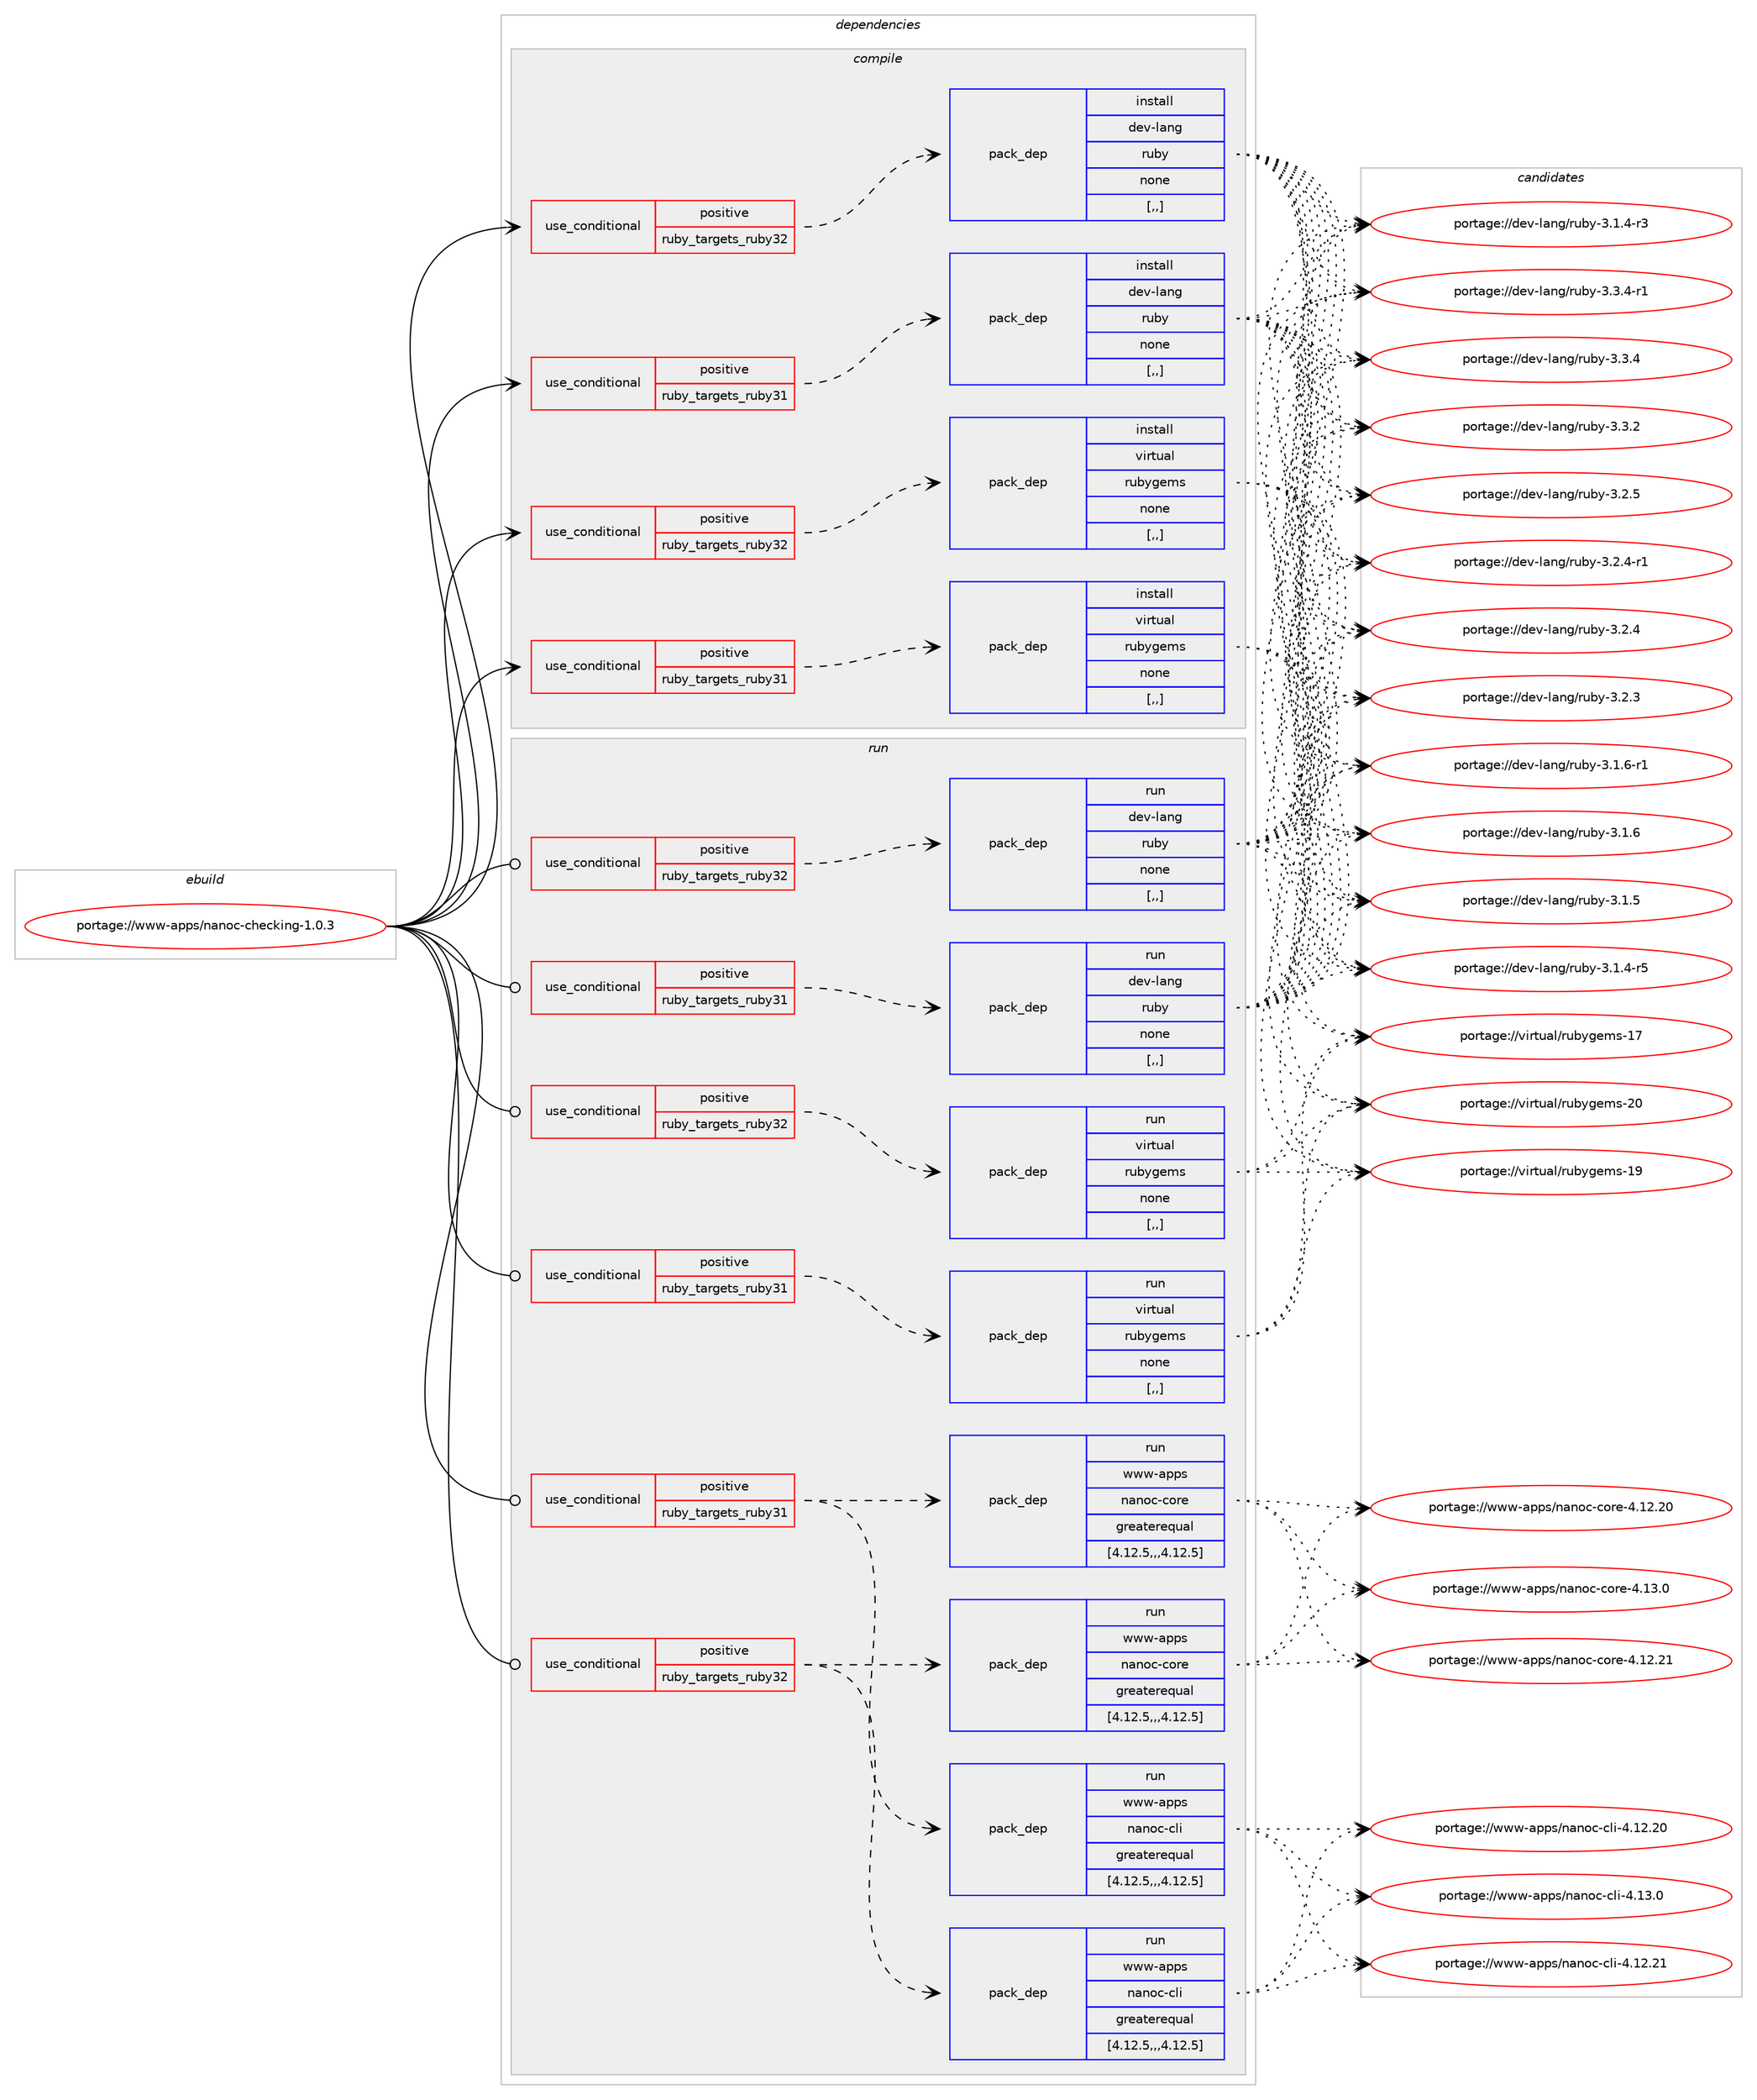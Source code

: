 digraph prolog {

# *************
# Graph options
# *************

newrank=true;
concentrate=true;
compound=true;
graph [rankdir=LR,fontname=Helvetica,fontsize=10,ranksep=1.5];#, ranksep=2.5, nodesep=0.2];
edge  [arrowhead=vee];
node  [fontname=Helvetica,fontsize=10];

# **********
# The ebuild
# **********

subgraph cluster_leftcol {
color=gray;
label=<<i>ebuild</i>>;
id [label="portage://www-apps/nanoc-checking-1.0.3", color=red, width=4, href="../www-apps/nanoc-checking-1.0.3.svg"];
}

# ****************
# The dependencies
# ****************

subgraph cluster_midcol {
color=gray;
label=<<i>dependencies</i>>;
subgraph cluster_compile {
fillcolor="#eeeeee";
style=filled;
label=<<i>compile</i>>;
subgraph cond119120 {
dependency447331 [label=<<TABLE BORDER="0" CELLBORDER="1" CELLSPACING="0" CELLPADDING="4"><TR><TD ROWSPAN="3" CELLPADDING="10">use_conditional</TD></TR><TR><TD>positive</TD></TR><TR><TD>ruby_targets_ruby31</TD></TR></TABLE>>, shape=none, color=red];
subgraph pack324912 {
dependency447332 [label=<<TABLE BORDER="0" CELLBORDER="1" CELLSPACING="0" CELLPADDING="4" WIDTH="220"><TR><TD ROWSPAN="6" CELLPADDING="30">pack_dep</TD></TR><TR><TD WIDTH="110">install</TD></TR><TR><TD>dev-lang</TD></TR><TR><TD>ruby</TD></TR><TR><TD>none</TD></TR><TR><TD>[,,]</TD></TR></TABLE>>, shape=none, color=blue];
}
dependency447331:e -> dependency447332:w [weight=20,style="dashed",arrowhead="vee"];
}
id:e -> dependency447331:w [weight=20,style="solid",arrowhead="vee"];
subgraph cond119121 {
dependency447333 [label=<<TABLE BORDER="0" CELLBORDER="1" CELLSPACING="0" CELLPADDING="4"><TR><TD ROWSPAN="3" CELLPADDING="10">use_conditional</TD></TR><TR><TD>positive</TD></TR><TR><TD>ruby_targets_ruby31</TD></TR></TABLE>>, shape=none, color=red];
subgraph pack324913 {
dependency447334 [label=<<TABLE BORDER="0" CELLBORDER="1" CELLSPACING="0" CELLPADDING="4" WIDTH="220"><TR><TD ROWSPAN="6" CELLPADDING="30">pack_dep</TD></TR><TR><TD WIDTH="110">install</TD></TR><TR><TD>virtual</TD></TR><TR><TD>rubygems</TD></TR><TR><TD>none</TD></TR><TR><TD>[,,]</TD></TR></TABLE>>, shape=none, color=blue];
}
dependency447333:e -> dependency447334:w [weight=20,style="dashed",arrowhead="vee"];
}
id:e -> dependency447333:w [weight=20,style="solid",arrowhead="vee"];
subgraph cond119122 {
dependency447335 [label=<<TABLE BORDER="0" CELLBORDER="1" CELLSPACING="0" CELLPADDING="4"><TR><TD ROWSPAN="3" CELLPADDING="10">use_conditional</TD></TR><TR><TD>positive</TD></TR><TR><TD>ruby_targets_ruby32</TD></TR></TABLE>>, shape=none, color=red];
subgraph pack324914 {
dependency447336 [label=<<TABLE BORDER="0" CELLBORDER="1" CELLSPACING="0" CELLPADDING="4" WIDTH="220"><TR><TD ROWSPAN="6" CELLPADDING="30">pack_dep</TD></TR><TR><TD WIDTH="110">install</TD></TR><TR><TD>dev-lang</TD></TR><TR><TD>ruby</TD></TR><TR><TD>none</TD></TR><TR><TD>[,,]</TD></TR></TABLE>>, shape=none, color=blue];
}
dependency447335:e -> dependency447336:w [weight=20,style="dashed",arrowhead="vee"];
}
id:e -> dependency447335:w [weight=20,style="solid",arrowhead="vee"];
subgraph cond119123 {
dependency447337 [label=<<TABLE BORDER="0" CELLBORDER="1" CELLSPACING="0" CELLPADDING="4"><TR><TD ROWSPAN="3" CELLPADDING="10">use_conditional</TD></TR><TR><TD>positive</TD></TR><TR><TD>ruby_targets_ruby32</TD></TR></TABLE>>, shape=none, color=red];
subgraph pack324915 {
dependency447338 [label=<<TABLE BORDER="0" CELLBORDER="1" CELLSPACING="0" CELLPADDING="4" WIDTH="220"><TR><TD ROWSPAN="6" CELLPADDING="30">pack_dep</TD></TR><TR><TD WIDTH="110">install</TD></TR><TR><TD>virtual</TD></TR><TR><TD>rubygems</TD></TR><TR><TD>none</TD></TR><TR><TD>[,,]</TD></TR></TABLE>>, shape=none, color=blue];
}
dependency447337:e -> dependency447338:w [weight=20,style="dashed",arrowhead="vee"];
}
id:e -> dependency447337:w [weight=20,style="solid",arrowhead="vee"];
}
subgraph cluster_compileandrun {
fillcolor="#eeeeee";
style=filled;
label=<<i>compile and run</i>>;
}
subgraph cluster_run {
fillcolor="#eeeeee";
style=filled;
label=<<i>run</i>>;
subgraph cond119124 {
dependency447339 [label=<<TABLE BORDER="0" CELLBORDER="1" CELLSPACING="0" CELLPADDING="4"><TR><TD ROWSPAN="3" CELLPADDING="10">use_conditional</TD></TR><TR><TD>positive</TD></TR><TR><TD>ruby_targets_ruby31</TD></TR></TABLE>>, shape=none, color=red];
subgraph pack324916 {
dependency447340 [label=<<TABLE BORDER="0" CELLBORDER="1" CELLSPACING="0" CELLPADDING="4" WIDTH="220"><TR><TD ROWSPAN="6" CELLPADDING="30">pack_dep</TD></TR><TR><TD WIDTH="110">run</TD></TR><TR><TD>dev-lang</TD></TR><TR><TD>ruby</TD></TR><TR><TD>none</TD></TR><TR><TD>[,,]</TD></TR></TABLE>>, shape=none, color=blue];
}
dependency447339:e -> dependency447340:w [weight=20,style="dashed",arrowhead="vee"];
}
id:e -> dependency447339:w [weight=20,style="solid",arrowhead="odot"];
subgraph cond119125 {
dependency447341 [label=<<TABLE BORDER="0" CELLBORDER="1" CELLSPACING="0" CELLPADDING="4"><TR><TD ROWSPAN="3" CELLPADDING="10">use_conditional</TD></TR><TR><TD>positive</TD></TR><TR><TD>ruby_targets_ruby31</TD></TR></TABLE>>, shape=none, color=red];
subgraph pack324917 {
dependency447342 [label=<<TABLE BORDER="0" CELLBORDER="1" CELLSPACING="0" CELLPADDING="4" WIDTH="220"><TR><TD ROWSPAN="6" CELLPADDING="30">pack_dep</TD></TR><TR><TD WIDTH="110">run</TD></TR><TR><TD>virtual</TD></TR><TR><TD>rubygems</TD></TR><TR><TD>none</TD></TR><TR><TD>[,,]</TD></TR></TABLE>>, shape=none, color=blue];
}
dependency447341:e -> dependency447342:w [weight=20,style="dashed",arrowhead="vee"];
}
id:e -> dependency447341:w [weight=20,style="solid",arrowhead="odot"];
subgraph cond119126 {
dependency447343 [label=<<TABLE BORDER="0" CELLBORDER="1" CELLSPACING="0" CELLPADDING="4"><TR><TD ROWSPAN="3" CELLPADDING="10">use_conditional</TD></TR><TR><TD>positive</TD></TR><TR><TD>ruby_targets_ruby31</TD></TR></TABLE>>, shape=none, color=red];
subgraph pack324918 {
dependency447344 [label=<<TABLE BORDER="0" CELLBORDER="1" CELLSPACING="0" CELLPADDING="4" WIDTH="220"><TR><TD ROWSPAN="6" CELLPADDING="30">pack_dep</TD></TR><TR><TD WIDTH="110">run</TD></TR><TR><TD>www-apps</TD></TR><TR><TD>nanoc-cli</TD></TR><TR><TD>greaterequal</TD></TR><TR><TD>[4.12.5,,,4.12.5]</TD></TR></TABLE>>, shape=none, color=blue];
}
dependency447343:e -> dependency447344:w [weight=20,style="dashed",arrowhead="vee"];
subgraph pack324919 {
dependency447345 [label=<<TABLE BORDER="0" CELLBORDER="1" CELLSPACING="0" CELLPADDING="4" WIDTH="220"><TR><TD ROWSPAN="6" CELLPADDING="30">pack_dep</TD></TR><TR><TD WIDTH="110">run</TD></TR><TR><TD>www-apps</TD></TR><TR><TD>nanoc-core</TD></TR><TR><TD>greaterequal</TD></TR><TR><TD>[4.12.5,,,4.12.5]</TD></TR></TABLE>>, shape=none, color=blue];
}
dependency447343:e -> dependency447345:w [weight=20,style="dashed",arrowhead="vee"];
}
id:e -> dependency447343:w [weight=20,style="solid",arrowhead="odot"];
subgraph cond119127 {
dependency447346 [label=<<TABLE BORDER="0" CELLBORDER="1" CELLSPACING="0" CELLPADDING="4"><TR><TD ROWSPAN="3" CELLPADDING="10">use_conditional</TD></TR><TR><TD>positive</TD></TR><TR><TD>ruby_targets_ruby32</TD></TR></TABLE>>, shape=none, color=red];
subgraph pack324920 {
dependency447347 [label=<<TABLE BORDER="0" CELLBORDER="1" CELLSPACING="0" CELLPADDING="4" WIDTH="220"><TR><TD ROWSPAN="6" CELLPADDING="30">pack_dep</TD></TR><TR><TD WIDTH="110">run</TD></TR><TR><TD>dev-lang</TD></TR><TR><TD>ruby</TD></TR><TR><TD>none</TD></TR><TR><TD>[,,]</TD></TR></TABLE>>, shape=none, color=blue];
}
dependency447346:e -> dependency447347:w [weight=20,style="dashed",arrowhead="vee"];
}
id:e -> dependency447346:w [weight=20,style="solid",arrowhead="odot"];
subgraph cond119128 {
dependency447348 [label=<<TABLE BORDER="0" CELLBORDER="1" CELLSPACING="0" CELLPADDING="4"><TR><TD ROWSPAN="3" CELLPADDING="10">use_conditional</TD></TR><TR><TD>positive</TD></TR><TR><TD>ruby_targets_ruby32</TD></TR></TABLE>>, shape=none, color=red];
subgraph pack324921 {
dependency447349 [label=<<TABLE BORDER="0" CELLBORDER="1" CELLSPACING="0" CELLPADDING="4" WIDTH="220"><TR><TD ROWSPAN="6" CELLPADDING="30">pack_dep</TD></TR><TR><TD WIDTH="110">run</TD></TR><TR><TD>virtual</TD></TR><TR><TD>rubygems</TD></TR><TR><TD>none</TD></TR><TR><TD>[,,]</TD></TR></TABLE>>, shape=none, color=blue];
}
dependency447348:e -> dependency447349:w [weight=20,style="dashed",arrowhead="vee"];
}
id:e -> dependency447348:w [weight=20,style="solid",arrowhead="odot"];
subgraph cond119129 {
dependency447350 [label=<<TABLE BORDER="0" CELLBORDER="1" CELLSPACING="0" CELLPADDING="4"><TR><TD ROWSPAN="3" CELLPADDING="10">use_conditional</TD></TR><TR><TD>positive</TD></TR><TR><TD>ruby_targets_ruby32</TD></TR></TABLE>>, shape=none, color=red];
subgraph pack324922 {
dependency447351 [label=<<TABLE BORDER="0" CELLBORDER="1" CELLSPACING="0" CELLPADDING="4" WIDTH="220"><TR><TD ROWSPAN="6" CELLPADDING="30">pack_dep</TD></TR><TR><TD WIDTH="110">run</TD></TR><TR><TD>www-apps</TD></TR><TR><TD>nanoc-cli</TD></TR><TR><TD>greaterequal</TD></TR><TR><TD>[4.12.5,,,4.12.5]</TD></TR></TABLE>>, shape=none, color=blue];
}
dependency447350:e -> dependency447351:w [weight=20,style="dashed",arrowhead="vee"];
subgraph pack324923 {
dependency447352 [label=<<TABLE BORDER="0" CELLBORDER="1" CELLSPACING="0" CELLPADDING="4" WIDTH="220"><TR><TD ROWSPAN="6" CELLPADDING="30">pack_dep</TD></TR><TR><TD WIDTH="110">run</TD></TR><TR><TD>www-apps</TD></TR><TR><TD>nanoc-core</TD></TR><TR><TD>greaterequal</TD></TR><TR><TD>[4.12.5,,,4.12.5]</TD></TR></TABLE>>, shape=none, color=blue];
}
dependency447350:e -> dependency447352:w [weight=20,style="dashed",arrowhead="vee"];
}
id:e -> dependency447350:w [weight=20,style="solid",arrowhead="odot"];
}
}

# **************
# The candidates
# **************

subgraph cluster_choices {
rank=same;
color=gray;
label=<<i>candidates</i>>;

subgraph choice324912 {
color=black;
nodesep=1;
choice100101118451089711010347114117981214551465146524511449 [label="portage://dev-lang/ruby-3.3.4-r1", color=red, width=4,href="../dev-lang/ruby-3.3.4-r1.svg"];
choice10010111845108971101034711411798121455146514652 [label="portage://dev-lang/ruby-3.3.4", color=red, width=4,href="../dev-lang/ruby-3.3.4.svg"];
choice10010111845108971101034711411798121455146514650 [label="portage://dev-lang/ruby-3.3.2", color=red, width=4,href="../dev-lang/ruby-3.3.2.svg"];
choice10010111845108971101034711411798121455146504653 [label="portage://dev-lang/ruby-3.2.5", color=red, width=4,href="../dev-lang/ruby-3.2.5.svg"];
choice100101118451089711010347114117981214551465046524511449 [label="portage://dev-lang/ruby-3.2.4-r1", color=red, width=4,href="../dev-lang/ruby-3.2.4-r1.svg"];
choice10010111845108971101034711411798121455146504652 [label="portage://dev-lang/ruby-3.2.4", color=red, width=4,href="../dev-lang/ruby-3.2.4.svg"];
choice10010111845108971101034711411798121455146504651 [label="portage://dev-lang/ruby-3.2.3", color=red, width=4,href="../dev-lang/ruby-3.2.3.svg"];
choice100101118451089711010347114117981214551464946544511449 [label="portage://dev-lang/ruby-3.1.6-r1", color=red, width=4,href="../dev-lang/ruby-3.1.6-r1.svg"];
choice10010111845108971101034711411798121455146494654 [label="portage://dev-lang/ruby-3.1.6", color=red, width=4,href="../dev-lang/ruby-3.1.6.svg"];
choice10010111845108971101034711411798121455146494653 [label="portage://dev-lang/ruby-3.1.5", color=red, width=4,href="../dev-lang/ruby-3.1.5.svg"];
choice100101118451089711010347114117981214551464946524511453 [label="portage://dev-lang/ruby-3.1.4-r5", color=red, width=4,href="../dev-lang/ruby-3.1.4-r5.svg"];
choice100101118451089711010347114117981214551464946524511451 [label="portage://dev-lang/ruby-3.1.4-r3", color=red, width=4,href="../dev-lang/ruby-3.1.4-r3.svg"];
dependency447332:e -> choice100101118451089711010347114117981214551465146524511449:w [style=dotted,weight="100"];
dependency447332:e -> choice10010111845108971101034711411798121455146514652:w [style=dotted,weight="100"];
dependency447332:e -> choice10010111845108971101034711411798121455146514650:w [style=dotted,weight="100"];
dependency447332:e -> choice10010111845108971101034711411798121455146504653:w [style=dotted,weight="100"];
dependency447332:e -> choice100101118451089711010347114117981214551465046524511449:w [style=dotted,weight="100"];
dependency447332:e -> choice10010111845108971101034711411798121455146504652:w [style=dotted,weight="100"];
dependency447332:e -> choice10010111845108971101034711411798121455146504651:w [style=dotted,weight="100"];
dependency447332:e -> choice100101118451089711010347114117981214551464946544511449:w [style=dotted,weight="100"];
dependency447332:e -> choice10010111845108971101034711411798121455146494654:w [style=dotted,weight="100"];
dependency447332:e -> choice10010111845108971101034711411798121455146494653:w [style=dotted,weight="100"];
dependency447332:e -> choice100101118451089711010347114117981214551464946524511453:w [style=dotted,weight="100"];
dependency447332:e -> choice100101118451089711010347114117981214551464946524511451:w [style=dotted,weight="100"];
}
subgraph choice324913 {
color=black;
nodesep=1;
choice118105114116117971084711411798121103101109115455048 [label="portage://virtual/rubygems-20", color=red, width=4,href="../virtual/rubygems-20.svg"];
choice118105114116117971084711411798121103101109115454957 [label="portage://virtual/rubygems-19", color=red, width=4,href="../virtual/rubygems-19.svg"];
choice118105114116117971084711411798121103101109115454955 [label="portage://virtual/rubygems-17", color=red, width=4,href="../virtual/rubygems-17.svg"];
dependency447334:e -> choice118105114116117971084711411798121103101109115455048:w [style=dotted,weight="100"];
dependency447334:e -> choice118105114116117971084711411798121103101109115454957:w [style=dotted,weight="100"];
dependency447334:e -> choice118105114116117971084711411798121103101109115454955:w [style=dotted,weight="100"];
}
subgraph choice324914 {
color=black;
nodesep=1;
choice100101118451089711010347114117981214551465146524511449 [label="portage://dev-lang/ruby-3.3.4-r1", color=red, width=4,href="../dev-lang/ruby-3.3.4-r1.svg"];
choice10010111845108971101034711411798121455146514652 [label="portage://dev-lang/ruby-3.3.4", color=red, width=4,href="../dev-lang/ruby-3.3.4.svg"];
choice10010111845108971101034711411798121455146514650 [label="portage://dev-lang/ruby-3.3.2", color=red, width=4,href="../dev-lang/ruby-3.3.2.svg"];
choice10010111845108971101034711411798121455146504653 [label="portage://dev-lang/ruby-3.2.5", color=red, width=4,href="../dev-lang/ruby-3.2.5.svg"];
choice100101118451089711010347114117981214551465046524511449 [label="portage://dev-lang/ruby-3.2.4-r1", color=red, width=4,href="../dev-lang/ruby-3.2.4-r1.svg"];
choice10010111845108971101034711411798121455146504652 [label="portage://dev-lang/ruby-3.2.4", color=red, width=4,href="../dev-lang/ruby-3.2.4.svg"];
choice10010111845108971101034711411798121455146504651 [label="portage://dev-lang/ruby-3.2.3", color=red, width=4,href="../dev-lang/ruby-3.2.3.svg"];
choice100101118451089711010347114117981214551464946544511449 [label="portage://dev-lang/ruby-3.1.6-r1", color=red, width=4,href="../dev-lang/ruby-3.1.6-r1.svg"];
choice10010111845108971101034711411798121455146494654 [label="portage://dev-lang/ruby-3.1.6", color=red, width=4,href="../dev-lang/ruby-3.1.6.svg"];
choice10010111845108971101034711411798121455146494653 [label="portage://dev-lang/ruby-3.1.5", color=red, width=4,href="../dev-lang/ruby-3.1.5.svg"];
choice100101118451089711010347114117981214551464946524511453 [label="portage://dev-lang/ruby-3.1.4-r5", color=red, width=4,href="../dev-lang/ruby-3.1.4-r5.svg"];
choice100101118451089711010347114117981214551464946524511451 [label="portage://dev-lang/ruby-3.1.4-r3", color=red, width=4,href="../dev-lang/ruby-3.1.4-r3.svg"];
dependency447336:e -> choice100101118451089711010347114117981214551465146524511449:w [style=dotted,weight="100"];
dependency447336:e -> choice10010111845108971101034711411798121455146514652:w [style=dotted,weight="100"];
dependency447336:e -> choice10010111845108971101034711411798121455146514650:w [style=dotted,weight="100"];
dependency447336:e -> choice10010111845108971101034711411798121455146504653:w [style=dotted,weight="100"];
dependency447336:e -> choice100101118451089711010347114117981214551465046524511449:w [style=dotted,weight="100"];
dependency447336:e -> choice10010111845108971101034711411798121455146504652:w [style=dotted,weight="100"];
dependency447336:e -> choice10010111845108971101034711411798121455146504651:w [style=dotted,weight="100"];
dependency447336:e -> choice100101118451089711010347114117981214551464946544511449:w [style=dotted,weight="100"];
dependency447336:e -> choice10010111845108971101034711411798121455146494654:w [style=dotted,weight="100"];
dependency447336:e -> choice10010111845108971101034711411798121455146494653:w [style=dotted,weight="100"];
dependency447336:e -> choice100101118451089711010347114117981214551464946524511453:w [style=dotted,weight="100"];
dependency447336:e -> choice100101118451089711010347114117981214551464946524511451:w [style=dotted,weight="100"];
}
subgraph choice324915 {
color=black;
nodesep=1;
choice118105114116117971084711411798121103101109115455048 [label="portage://virtual/rubygems-20", color=red, width=4,href="../virtual/rubygems-20.svg"];
choice118105114116117971084711411798121103101109115454957 [label="portage://virtual/rubygems-19", color=red, width=4,href="../virtual/rubygems-19.svg"];
choice118105114116117971084711411798121103101109115454955 [label="portage://virtual/rubygems-17", color=red, width=4,href="../virtual/rubygems-17.svg"];
dependency447338:e -> choice118105114116117971084711411798121103101109115455048:w [style=dotted,weight="100"];
dependency447338:e -> choice118105114116117971084711411798121103101109115454957:w [style=dotted,weight="100"];
dependency447338:e -> choice118105114116117971084711411798121103101109115454955:w [style=dotted,weight="100"];
}
subgraph choice324916 {
color=black;
nodesep=1;
choice100101118451089711010347114117981214551465146524511449 [label="portage://dev-lang/ruby-3.3.4-r1", color=red, width=4,href="../dev-lang/ruby-3.3.4-r1.svg"];
choice10010111845108971101034711411798121455146514652 [label="portage://dev-lang/ruby-3.3.4", color=red, width=4,href="../dev-lang/ruby-3.3.4.svg"];
choice10010111845108971101034711411798121455146514650 [label="portage://dev-lang/ruby-3.3.2", color=red, width=4,href="../dev-lang/ruby-3.3.2.svg"];
choice10010111845108971101034711411798121455146504653 [label="portage://dev-lang/ruby-3.2.5", color=red, width=4,href="../dev-lang/ruby-3.2.5.svg"];
choice100101118451089711010347114117981214551465046524511449 [label="portage://dev-lang/ruby-3.2.4-r1", color=red, width=4,href="../dev-lang/ruby-3.2.4-r1.svg"];
choice10010111845108971101034711411798121455146504652 [label="portage://dev-lang/ruby-3.2.4", color=red, width=4,href="../dev-lang/ruby-3.2.4.svg"];
choice10010111845108971101034711411798121455146504651 [label="portage://dev-lang/ruby-3.2.3", color=red, width=4,href="../dev-lang/ruby-3.2.3.svg"];
choice100101118451089711010347114117981214551464946544511449 [label="portage://dev-lang/ruby-3.1.6-r1", color=red, width=4,href="../dev-lang/ruby-3.1.6-r1.svg"];
choice10010111845108971101034711411798121455146494654 [label="portage://dev-lang/ruby-3.1.6", color=red, width=4,href="../dev-lang/ruby-3.1.6.svg"];
choice10010111845108971101034711411798121455146494653 [label="portage://dev-lang/ruby-3.1.5", color=red, width=4,href="../dev-lang/ruby-3.1.5.svg"];
choice100101118451089711010347114117981214551464946524511453 [label="portage://dev-lang/ruby-3.1.4-r5", color=red, width=4,href="../dev-lang/ruby-3.1.4-r5.svg"];
choice100101118451089711010347114117981214551464946524511451 [label="portage://dev-lang/ruby-3.1.4-r3", color=red, width=4,href="../dev-lang/ruby-3.1.4-r3.svg"];
dependency447340:e -> choice100101118451089711010347114117981214551465146524511449:w [style=dotted,weight="100"];
dependency447340:e -> choice10010111845108971101034711411798121455146514652:w [style=dotted,weight="100"];
dependency447340:e -> choice10010111845108971101034711411798121455146514650:w [style=dotted,weight="100"];
dependency447340:e -> choice10010111845108971101034711411798121455146504653:w [style=dotted,weight="100"];
dependency447340:e -> choice100101118451089711010347114117981214551465046524511449:w [style=dotted,weight="100"];
dependency447340:e -> choice10010111845108971101034711411798121455146504652:w [style=dotted,weight="100"];
dependency447340:e -> choice10010111845108971101034711411798121455146504651:w [style=dotted,weight="100"];
dependency447340:e -> choice100101118451089711010347114117981214551464946544511449:w [style=dotted,weight="100"];
dependency447340:e -> choice10010111845108971101034711411798121455146494654:w [style=dotted,weight="100"];
dependency447340:e -> choice10010111845108971101034711411798121455146494653:w [style=dotted,weight="100"];
dependency447340:e -> choice100101118451089711010347114117981214551464946524511453:w [style=dotted,weight="100"];
dependency447340:e -> choice100101118451089711010347114117981214551464946524511451:w [style=dotted,weight="100"];
}
subgraph choice324917 {
color=black;
nodesep=1;
choice118105114116117971084711411798121103101109115455048 [label="portage://virtual/rubygems-20", color=red, width=4,href="../virtual/rubygems-20.svg"];
choice118105114116117971084711411798121103101109115454957 [label="portage://virtual/rubygems-19", color=red, width=4,href="../virtual/rubygems-19.svg"];
choice118105114116117971084711411798121103101109115454955 [label="portage://virtual/rubygems-17", color=red, width=4,href="../virtual/rubygems-17.svg"];
dependency447342:e -> choice118105114116117971084711411798121103101109115455048:w [style=dotted,weight="100"];
dependency447342:e -> choice118105114116117971084711411798121103101109115454957:w [style=dotted,weight="100"];
dependency447342:e -> choice118105114116117971084711411798121103101109115454955:w [style=dotted,weight="100"];
}
subgraph choice324918 {
color=black;
nodesep=1;
choice1191191194597112112115471109711011199459910810545524649514648 [label="portage://www-apps/nanoc-cli-4.13.0", color=red, width=4,href="../www-apps/nanoc-cli-4.13.0.svg"];
choice119119119459711211211547110971101119945991081054552464950465049 [label="portage://www-apps/nanoc-cli-4.12.21", color=red, width=4,href="../www-apps/nanoc-cli-4.12.21.svg"];
choice119119119459711211211547110971101119945991081054552464950465048 [label="portage://www-apps/nanoc-cli-4.12.20", color=red, width=4,href="../www-apps/nanoc-cli-4.12.20.svg"];
dependency447344:e -> choice1191191194597112112115471109711011199459910810545524649514648:w [style=dotted,weight="100"];
dependency447344:e -> choice119119119459711211211547110971101119945991081054552464950465049:w [style=dotted,weight="100"];
dependency447344:e -> choice119119119459711211211547110971101119945991081054552464950465048:w [style=dotted,weight="100"];
}
subgraph choice324919 {
color=black;
nodesep=1;
choice1191191194597112112115471109711011199459911111410145524649514648 [label="portage://www-apps/nanoc-core-4.13.0", color=red, width=4,href="../www-apps/nanoc-core-4.13.0.svg"];
choice119119119459711211211547110971101119945991111141014552464950465049 [label="portage://www-apps/nanoc-core-4.12.21", color=red, width=4,href="../www-apps/nanoc-core-4.12.21.svg"];
choice119119119459711211211547110971101119945991111141014552464950465048 [label="portage://www-apps/nanoc-core-4.12.20", color=red, width=4,href="../www-apps/nanoc-core-4.12.20.svg"];
dependency447345:e -> choice1191191194597112112115471109711011199459911111410145524649514648:w [style=dotted,weight="100"];
dependency447345:e -> choice119119119459711211211547110971101119945991111141014552464950465049:w [style=dotted,weight="100"];
dependency447345:e -> choice119119119459711211211547110971101119945991111141014552464950465048:w [style=dotted,weight="100"];
}
subgraph choice324920 {
color=black;
nodesep=1;
choice100101118451089711010347114117981214551465146524511449 [label="portage://dev-lang/ruby-3.3.4-r1", color=red, width=4,href="../dev-lang/ruby-3.3.4-r1.svg"];
choice10010111845108971101034711411798121455146514652 [label="portage://dev-lang/ruby-3.3.4", color=red, width=4,href="../dev-lang/ruby-3.3.4.svg"];
choice10010111845108971101034711411798121455146514650 [label="portage://dev-lang/ruby-3.3.2", color=red, width=4,href="../dev-lang/ruby-3.3.2.svg"];
choice10010111845108971101034711411798121455146504653 [label="portage://dev-lang/ruby-3.2.5", color=red, width=4,href="../dev-lang/ruby-3.2.5.svg"];
choice100101118451089711010347114117981214551465046524511449 [label="portage://dev-lang/ruby-3.2.4-r1", color=red, width=4,href="../dev-lang/ruby-3.2.4-r1.svg"];
choice10010111845108971101034711411798121455146504652 [label="portage://dev-lang/ruby-3.2.4", color=red, width=4,href="../dev-lang/ruby-3.2.4.svg"];
choice10010111845108971101034711411798121455146504651 [label="portage://dev-lang/ruby-3.2.3", color=red, width=4,href="../dev-lang/ruby-3.2.3.svg"];
choice100101118451089711010347114117981214551464946544511449 [label="portage://dev-lang/ruby-3.1.6-r1", color=red, width=4,href="../dev-lang/ruby-3.1.6-r1.svg"];
choice10010111845108971101034711411798121455146494654 [label="portage://dev-lang/ruby-3.1.6", color=red, width=4,href="../dev-lang/ruby-3.1.6.svg"];
choice10010111845108971101034711411798121455146494653 [label="portage://dev-lang/ruby-3.1.5", color=red, width=4,href="../dev-lang/ruby-3.1.5.svg"];
choice100101118451089711010347114117981214551464946524511453 [label="portage://dev-lang/ruby-3.1.4-r5", color=red, width=4,href="../dev-lang/ruby-3.1.4-r5.svg"];
choice100101118451089711010347114117981214551464946524511451 [label="portage://dev-lang/ruby-3.1.4-r3", color=red, width=4,href="../dev-lang/ruby-3.1.4-r3.svg"];
dependency447347:e -> choice100101118451089711010347114117981214551465146524511449:w [style=dotted,weight="100"];
dependency447347:e -> choice10010111845108971101034711411798121455146514652:w [style=dotted,weight="100"];
dependency447347:e -> choice10010111845108971101034711411798121455146514650:w [style=dotted,weight="100"];
dependency447347:e -> choice10010111845108971101034711411798121455146504653:w [style=dotted,weight="100"];
dependency447347:e -> choice100101118451089711010347114117981214551465046524511449:w [style=dotted,weight="100"];
dependency447347:e -> choice10010111845108971101034711411798121455146504652:w [style=dotted,weight="100"];
dependency447347:e -> choice10010111845108971101034711411798121455146504651:w [style=dotted,weight="100"];
dependency447347:e -> choice100101118451089711010347114117981214551464946544511449:w [style=dotted,weight="100"];
dependency447347:e -> choice10010111845108971101034711411798121455146494654:w [style=dotted,weight="100"];
dependency447347:e -> choice10010111845108971101034711411798121455146494653:w [style=dotted,weight="100"];
dependency447347:e -> choice100101118451089711010347114117981214551464946524511453:w [style=dotted,weight="100"];
dependency447347:e -> choice100101118451089711010347114117981214551464946524511451:w [style=dotted,weight="100"];
}
subgraph choice324921 {
color=black;
nodesep=1;
choice118105114116117971084711411798121103101109115455048 [label="portage://virtual/rubygems-20", color=red, width=4,href="../virtual/rubygems-20.svg"];
choice118105114116117971084711411798121103101109115454957 [label="portage://virtual/rubygems-19", color=red, width=4,href="../virtual/rubygems-19.svg"];
choice118105114116117971084711411798121103101109115454955 [label="portage://virtual/rubygems-17", color=red, width=4,href="../virtual/rubygems-17.svg"];
dependency447349:e -> choice118105114116117971084711411798121103101109115455048:w [style=dotted,weight="100"];
dependency447349:e -> choice118105114116117971084711411798121103101109115454957:w [style=dotted,weight="100"];
dependency447349:e -> choice118105114116117971084711411798121103101109115454955:w [style=dotted,weight="100"];
}
subgraph choice324922 {
color=black;
nodesep=1;
choice1191191194597112112115471109711011199459910810545524649514648 [label="portage://www-apps/nanoc-cli-4.13.0", color=red, width=4,href="../www-apps/nanoc-cli-4.13.0.svg"];
choice119119119459711211211547110971101119945991081054552464950465049 [label="portage://www-apps/nanoc-cli-4.12.21", color=red, width=4,href="../www-apps/nanoc-cli-4.12.21.svg"];
choice119119119459711211211547110971101119945991081054552464950465048 [label="portage://www-apps/nanoc-cli-4.12.20", color=red, width=4,href="../www-apps/nanoc-cli-4.12.20.svg"];
dependency447351:e -> choice1191191194597112112115471109711011199459910810545524649514648:w [style=dotted,weight="100"];
dependency447351:e -> choice119119119459711211211547110971101119945991081054552464950465049:w [style=dotted,weight="100"];
dependency447351:e -> choice119119119459711211211547110971101119945991081054552464950465048:w [style=dotted,weight="100"];
}
subgraph choice324923 {
color=black;
nodesep=1;
choice1191191194597112112115471109711011199459911111410145524649514648 [label="portage://www-apps/nanoc-core-4.13.0", color=red, width=4,href="../www-apps/nanoc-core-4.13.0.svg"];
choice119119119459711211211547110971101119945991111141014552464950465049 [label="portage://www-apps/nanoc-core-4.12.21", color=red, width=4,href="../www-apps/nanoc-core-4.12.21.svg"];
choice119119119459711211211547110971101119945991111141014552464950465048 [label="portage://www-apps/nanoc-core-4.12.20", color=red, width=4,href="../www-apps/nanoc-core-4.12.20.svg"];
dependency447352:e -> choice1191191194597112112115471109711011199459911111410145524649514648:w [style=dotted,weight="100"];
dependency447352:e -> choice119119119459711211211547110971101119945991111141014552464950465049:w [style=dotted,weight="100"];
dependency447352:e -> choice119119119459711211211547110971101119945991111141014552464950465048:w [style=dotted,weight="100"];
}
}

}
